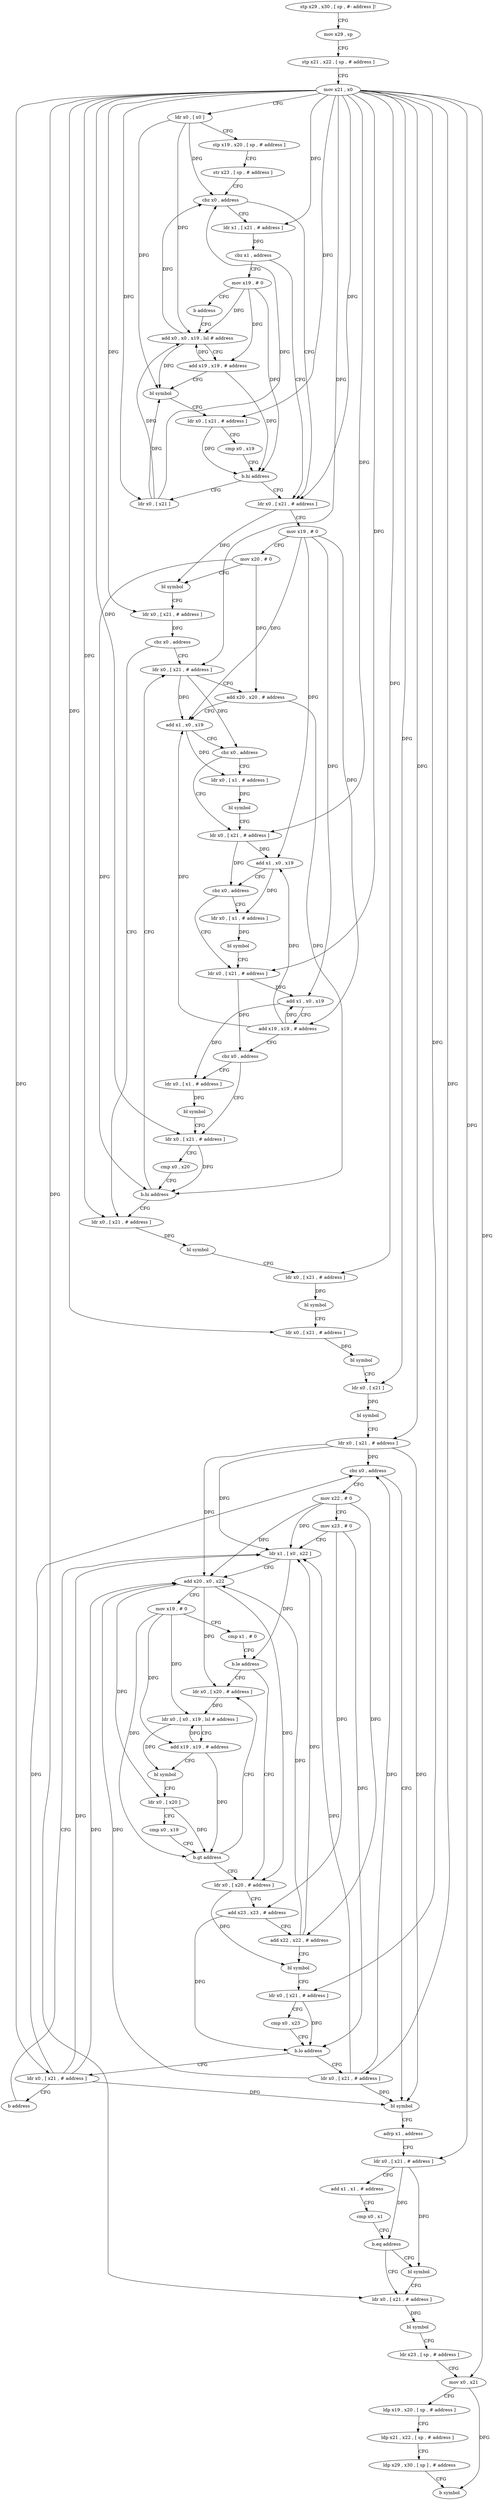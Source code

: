 digraph "func" {
"4323456" [label = "stp x29 , x30 , [ sp , #- address ]!" ]
"4323460" [label = "mov x29 , sp" ]
"4323464" [label = "stp x21 , x22 , [ sp , # address ]" ]
"4323468" [label = "mov x21 , x0" ]
"4323472" [label = "ldr x0 , [ x0 ]" ]
"4323476" [label = "stp x19 , x20 , [ sp , # address ]" ]
"4323480" [label = "str x23 , [ sp , # address ]" ]
"4323484" [label = "cbz x0 , address" ]
"4323532" [label = "ldr x0 , [ x21 , # address ]" ]
"4323488" [label = "ldr x1 , [ x21 , # address ]" ]
"4323536" [label = "mov x19 , # 0" ]
"4323540" [label = "mov x20 , # 0" ]
"4323544" [label = "bl symbol" ]
"4323548" [label = "ldr x0 , [ x21 , # address ]" ]
"4323552" [label = "cbz x0 , address" ]
"4323636" [label = "ldr x0 , [ x21 , # address ]" ]
"4323556" [label = "ldr x0 , [ x21 , # address ]" ]
"4323492" [label = "cbz x1 , address" ]
"4323496" [label = "mov x19 , # 0" ]
"4323640" [label = "bl symbol" ]
"4323644" [label = "ldr x0 , [ x21 , # address ]" ]
"4323648" [label = "bl symbol" ]
"4323652" [label = "ldr x0 , [ x21 , # address ]" ]
"4323656" [label = "bl symbol" ]
"4323660" [label = "ldr x0 , [ x21 ]" ]
"4323664" [label = "bl symbol" ]
"4323668" [label = "ldr x0 , [ x21 , # address ]" ]
"4323672" [label = "cbz x0 , address" ]
"4323772" [label = "bl symbol" ]
"4323676" [label = "mov x22 , # 0" ]
"4323560" [label = "add x20 , x20 , # address" ]
"4323564" [label = "add x1 , x0 , x19" ]
"4323568" [label = "cbz x0 , address" ]
"4323580" [label = "ldr x0 , [ x21 , # address ]" ]
"4323572" [label = "ldr x0 , [ x1 , # address ]" ]
"4323500" [label = "b address" ]
"4323508" [label = "add x0 , x0 , x19 , lsl # address" ]
"4323776" [label = "adrp x1 , address" ]
"4323780" [label = "ldr x0 , [ x21 , # address ]" ]
"4323784" [label = "add x1 , x1 , # address" ]
"4323788" [label = "cmp x0 , x1" ]
"4323792" [label = "b.eq address" ]
"4323800" [label = "ldr x0 , [ x21 , # address ]" ]
"4323796" [label = "bl symbol" ]
"4323680" [label = "mov x23 , # 0" ]
"4323684" [label = "ldr x1 , [ x0 , x22 ]" ]
"4323584" [label = "add x1 , x0 , x19" ]
"4323588" [label = "cbz x0 , address" ]
"4323600" [label = "ldr x0 , [ x21 , # address ]" ]
"4323592" [label = "ldr x0 , [ x1 , # address ]" ]
"4323576" [label = "bl symbol" ]
"4323512" [label = "add x19 , x19 , # address" ]
"4323516" [label = "bl symbol" ]
"4323520" [label = "ldr x0 , [ x21 , # address ]" ]
"4323524" [label = "cmp x0 , x19" ]
"4323528" [label = "b.hi address" ]
"4323504" [label = "ldr x0 , [ x21 ]" ]
"4323804" [label = "bl symbol" ]
"4323808" [label = "ldr x23 , [ sp , # address ]" ]
"4323812" [label = "mov x0 , x21" ]
"4323816" [label = "ldp x19 , x20 , [ sp , # address ]" ]
"4323820" [label = "ldp x21 , x22 , [ sp , # address ]" ]
"4323824" [label = "ldp x29 , x30 , [ sp ] , # address" ]
"4323828" [label = "b symbol" ]
"4323732" [label = "ldr x0 , [ x20 , # address ]" ]
"4323736" [label = "add x23 , x23 , # address" ]
"4323740" [label = "add x22 , x22 , # address" ]
"4323744" [label = "bl symbol" ]
"4323748" [label = "ldr x0 , [ x21 , # address ]" ]
"4323752" [label = "cmp x0 , x23" ]
"4323756" [label = "b.lo address" ]
"4323768" [label = "ldr x0 , [ x21 , # address ]" ]
"4323760" [label = "ldr x0 , [ x21 , # address ]" ]
"4323704" [label = "ldr x0 , [ x20 , # address ]" ]
"4323708" [label = "ldr x0 , [ x0 , x19 , lsl # address ]" ]
"4323712" [label = "add x19 , x19 , # address" ]
"4323716" [label = "bl symbol" ]
"4323720" [label = "ldr x0 , [ x20 ]" ]
"4323724" [label = "cmp x0 , x19" ]
"4323728" [label = "b.gt address" ]
"4323604" [label = "add x1 , x0 , x19" ]
"4323608" [label = "add x19 , x19 , # address" ]
"4323612" [label = "cbz x0 , address" ]
"4323624" [label = "ldr x0 , [ x21 , # address ]" ]
"4323616" [label = "ldr x0 , [ x1 , # address ]" ]
"4323596" [label = "bl symbol" ]
"4323764" [label = "b address" ]
"4323628" [label = "cmp x0 , x20" ]
"4323632" [label = "b.hi address" ]
"4323620" [label = "bl symbol" ]
"4323688" [label = "add x20 , x0 , x22" ]
"4323692" [label = "mov x19 , # 0" ]
"4323696" [label = "cmp x1 , # 0" ]
"4323700" [label = "b.le address" ]
"4323456" -> "4323460" [ label = "CFG" ]
"4323460" -> "4323464" [ label = "CFG" ]
"4323464" -> "4323468" [ label = "CFG" ]
"4323468" -> "4323472" [ label = "CFG" ]
"4323468" -> "4323532" [ label = "DFG" ]
"4323468" -> "4323548" [ label = "DFG" ]
"4323468" -> "4323488" [ label = "DFG" ]
"4323468" -> "4323636" [ label = "DFG" ]
"4323468" -> "4323644" [ label = "DFG" ]
"4323468" -> "4323652" [ label = "DFG" ]
"4323468" -> "4323660" [ label = "DFG" ]
"4323468" -> "4323668" [ label = "DFG" ]
"4323468" -> "4323556" [ label = "DFG" ]
"4323468" -> "4323780" [ label = "DFG" ]
"4323468" -> "4323580" [ label = "DFG" ]
"4323468" -> "4323520" [ label = "DFG" ]
"4323468" -> "4323800" [ label = "DFG" ]
"4323468" -> "4323812" [ label = "DFG" ]
"4323468" -> "4323600" [ label = "DFG" ]
"4323468" -> "4323504" [ label = "DFG" ]
"4323468" -> "4323748" [ label = "DFG" ]
"4323468" -> "4323624" [ label = "DFG" ]
"4323468" -> "4323768" [ label = "DFG" ]
"4323468" -> "4323760" [ label = "DFG" ]
"4323472" -> "4323476" [ label = "CFG" ]
"4323472" -> "4323484" [ label = "DFG" ]
"4323472" -> "4323508" [ label = "DFG" ]
"4323472" -> "4323516" [ label = "DFG" ]
"4323476" -> "4323480" [ label = "CFG" ]
"4323480" -> "4323484" [ label = "CFG" ]
"4323484" -> "4323532" [ label = "CFG" ]
"4323484" -> "4323488" [ label = "CFG" ]
"4323532" -> "4323536" [ label = "CFG" ]
"4323532" -> "4323544" [ label = "DFG" ]
"4323488" -> "4323492" [ label = "DFG" ]
"4323536" -> "4323540" [ label = "CFG" ]
"4323536" -> "4323564" [ label = "DFG" ]
"4323536" -> "4323584" [ label = "DFG" ]
"4323536" -> "4323604" [ label = "DFG" ]
"4323536" -> "4323608" [ label = "DFG" ]
"4323540" -> "4323544" [ label = "CFG" ]
"4323540" -> "4323560" [ label = "DFG" ]
"4323540" -> "4323632" [ label = "DFG" ]
"4323544" -> "4323548" [ label = "CFG" ]
"4323548" -> "4323552" [ label = "DFG" ]
"4323552" -> "4323636" [ label = "CFG" ]
"4323552" -> "4323556" [ label = "CFG" ]
"4323636" -> "4323640" [ label = "DFG" ]
"4323556" -> "4323560" [ label = "CFG" ]
"4323556" -> "4323564" [ label = "DFG" ]
"4323556" -> "4323568" [ label = "DFG" ]
"4323492" -> "4323532" [ label = "CFG" ]
"4323492" -> "4323496" [ label = "CFG" ]
"4323496" -> "4323500" [ label = "CFG" ]
"4323496" -> "4323508" [ label = "DFG" ]
"4323496" -> "4323512" [ label = "DFG" ]
"4323496" -> "4323528" [ label = "DFG" ]
"4323640" -> "4323644" [ label = "CFG" ]
"4323644" -> "4323648" [ label = "DFG" ]
"4323648" -> "4323652" [ label = "CFG" ]
"4323652" -> "4323656" [ label = "DFG" ]
"4323656" -> "4323660" [ label = "CFG" ]
"4323660" -> "4323664" [ label = "DFG" ]
"4323664" -> "4323668" [ label = "CFG" ]
"4323668" -> "4323672" [ label = "DFG" ]
"4323668" -> "4323772" [ label = "DFG" ]
"4323668" -> "4323684" [ label = "DFG" ]
"4323668" -> "4323688" [ label = "DFG" ]
"4323672" -> "4323772" [ label = "CFG" ]
"4323672" -> "4323676" [ label = "CFG" ]
"4323772" -> "4323776" [ label = "CFG" ]
"4323676" -> "4323680" [ label = "CFG" ]
"4323676" -> "4323684" [ label = "DFG" ]
"4323676" -> "4323688" [ label = "DFG" ]
"4323676" -> "4323740" [ label = "DFG" ]
"4323560" -> "4323564" [ label = "CFG" ]
"4323560" -> "4323632" [ label = "DFG" ]
"4323564" -> "4323568" [ label = "CFG" ]
"4323564" -> "4323572" [ label = "DFG" ]
"4323568" -> "4323580" [ label = "CFG" ]
"4323568" -> "4323572" [ label = "CFG" ]
"4323580" -> "4323584" [ label = "DFG" ]
"4323580" -> "4323588" [ label = "DFG" ]
"4323572" -> "4323576" [ label = "DFG" ]
"4323500" -> "4323508" [ label = "CFG" ]
"4323508" -> "4323512" [ label = "CFG" ]
"4323508" -> "4323484" [ label = "DFG" ]
"4323508" -> "4323516" [ label = "DFG" ]
"4323776" -> "4323780" [ label = "CFG" ]
"4323780" -> "4323784" [ label = "CFG" ]
"4323780" -> "4323792" [ label = "DFG" ]
"4323780" -> "4323796" [ label = "DFG" ]
"4323784" -> "4323788" [ label = "CFG" ]
"4323788" -> "4323792" [ label = "CFG" ]
"4323792" -> "4323800" [ label = "CFG" ]
"4323792" -> "4323796" [ label = "CFG" ]
"4323800" -> "4323804" [ label = "DFG" ]
"4323796" -> "4323800" [ label = "CFG" ]
"4323680" -> "4323684" [ label = "CFG" ]
"4323680" -> "4323736" [ label = "DFG" ]
"4323680" -> "4323756" [ label = "DFG" ]
"4323684" -> "4323688" [ label = "CFG" ]
"4323684" -> "4323700" [ label = "DFG" ]
"4323584" -> "4323588" [ label = "CFG" ]
"4323584" -> "4323592" [ label = "DFG" ]
"4323588" -> "4323600" [ label = "CFG" ]
"4323588" -> "4323592" [ label = "CFG" ]
"4323600" -> "4323604" [ label = "DFG" ]
"4323600" -> "4323612" [ label = "DFG" ]
"4323592" -> "4323596" [ label = "DFG" ]
"4323576" -> "4323580" [ label = "CFG" ]
"4323512" -> "4323516" [ label = "CFG" ]
"4323512" -> "4323508" [ label = "DFG" ]
"4323512" -> "4323528" [ label = "DFG" ]
"4323516" -> "4323520" [ label = "CFG" ]
"4323520" -> "4323524" [ label = "CFG" ]
"4323520" -> "4323528" [ label = "DFG" ]
"4323524" -> "4323528" [ label = "CFG" ]
"4323528" -> "4323504" [ label = "CFG" ]
"4323528" -> "4323532" [ label = "CFG" ]
"4323504" -> "4323508" [ label = "DFG" ]
"4323504" -> "4323484" [ label = "DFG" ]
"4323504" -> "4323516" [ label = "DFG" ]
"4323804" -> "4323808" [ label = "CFG" ]
"4323808" -> "4323812" [ label = "CFG" ]
"4323812" -> "4323816" [ label = "CFG" ]
"4323812" -> "4323828" [ label = "DFG" ]
"4323816" -> "4323820" [ label = "CFG" ]
"4323820" -> "4323824" [ label = "CFG" ]
"4323824" -> "4323828" [ label = "CFG" ]
"4323732" -> "4323736" [ label = "CFG" ]
"4323732" -> "4323744" [ label = "DFG" ]
"4323736" -> "4323740" [ label = "CFG" ]
"4323736" -> "4323756" [ label = "DFG" ]
"4323740" -> "4323744" [ label = "CFG" ]
"4323740" -> "4323684" [ label = "DFG" ]
"4323740" -> "4323688" [ label = "DFG" ]
"4323744" -> "4323748" [ label = "CFG" ]
"4323748" -> "4323752" [ label = "CFG" ]
"4323748" -> "4323756" [ label = "DFG" ]
"4323752" -> "4323756" [ label = "CFG" ]
"4323756" -> "4323768" [ label = "CFG" ]
"4323756" -> "4323760" [ label = "CFG" ]
"4323768" -> "4323772" [ label = "DFG" ]
"4323768" -> "4323672" [ label = "DFG" ]
"4323768" -> "4323684" [ label = "DFG" ]
"4323768" -> "4323688" [ label = "DFG" ]
"4323760" -> "4323764" [ label = "CFG" ]
"4323760" -> "4323672" [ label = "DFG" ]
"4323760" -> "4323772" [ label = "DFG" ]
"4323760" -> "4323684" [ label = "DFG" ]
"4323760" -> "4323688" [ label = "DFG" ]
"4323704" -> "4323708" [ label = "DFG" ]
"4323708" -> "4323712" [ label = "CFG" ]
"4323708" -> "4323716" [ label = "DFG" ]
"4323712" -> "4323716" [ label = "CFG" ]
"4323712" -> "4323708" [ label = "DFG" ]
"4323712" -> "4323728" [ label = "DFG" ]
"4323716" -> "4323720" [ label = "CFG" ]
"4323720" -> "4323724" [ label = "CFG" ]
"4323720" -> "4323728" [ label = "DFG" ]
"4323724" -> "4323728" [ label = "CFG" ]
"4323728" -> "4323704" [ label = "CFG" ]
"4323728" -> "4323732" [ label = "CFG" ]
"4323604" -> "4323608" [ label = "CFG" ]
"4323604" -> "4323616" [ label = "DFG" ]
"4323608" -> "4323612" [ label = "CFG" ]
"4323608" -> "4323564" [ label = "DFG" ]
"4323608" -> "4323584" [ label = "DFG" ]
"4323608" -> "4323604" [ label = "DFG" ]
"4323612" -> "4323624" [ label = "CFG" ]
"4323612" -> "4323616" [ label = "CFG" ]
"4323624" -> "4323628" [ label = "CFG" ]
"4323624" -> "4323632" [ label = "DFG" ]
"4323616" -> "4323620" [ label = "DFG" ]
"4323596" -> "4323600" [ label = "CFG" ]
"4323764" -> "4323684" [ label = "CFG" ]
"4323628" -> "4323632" [ label = "CFG" ]
"4323632" -> "4323556" [ label = "CFG" ]
"4323632" -> "4323636" [ label = "CFG" ]
"4323620" -> "4323624" [ label = "CFG" ]
"4323688" -> "4323692" [ label = "CFG" ]
"4323688" -> "4323732" [ label = "DFG" ]
"4323688" -> "4323704" [ label = "DFG" ]
"4323688" -> "4323720" [ label = "DFG" ]
"4323692" -> "4323696" [ label = "CFG" ]
"4323692" -> "4323708" [ label = "DFG" ]
"4323692" -> "4323712" [ label = "DFG" ]
"4323692" -> "4323728" [ label = "DFG" ]
"4323696" -> "4323700" [ label = "CFG" ]
"4323700" -> "4323732" [ label = "CFG" ]
"4323700" -> "4323704" [ label = "CFG" ]
}

